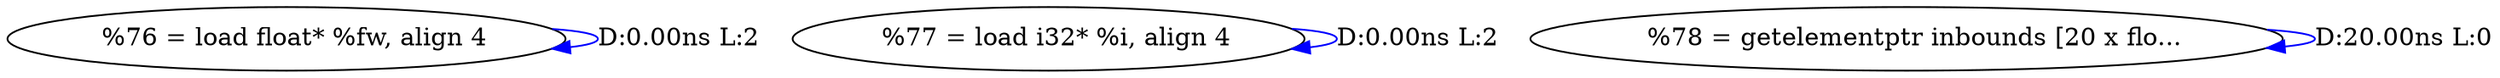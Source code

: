 digraph {
Node0x2d0b410[label="  %76 = load float* %fw, align 4"];
Node0x2d0b410 -> Node0x2d0b410[label="D:0.00ns L:2",color=blue];
Node0x2d0b4f0[label="  %77 = load i32* %i, align 4"];
Node0x2d0b4f0 -> Node0x2d0b4f0[label="D:0.00ns L:2",color=blue];
Node0x2d0b5d0[label="  %78 = getelementptr inbounds [20 x flo..."];
Node0x2d0b5d0 -> Node0x2d0b5d0[label="D:20.00ns L:0",color=blue];
}
